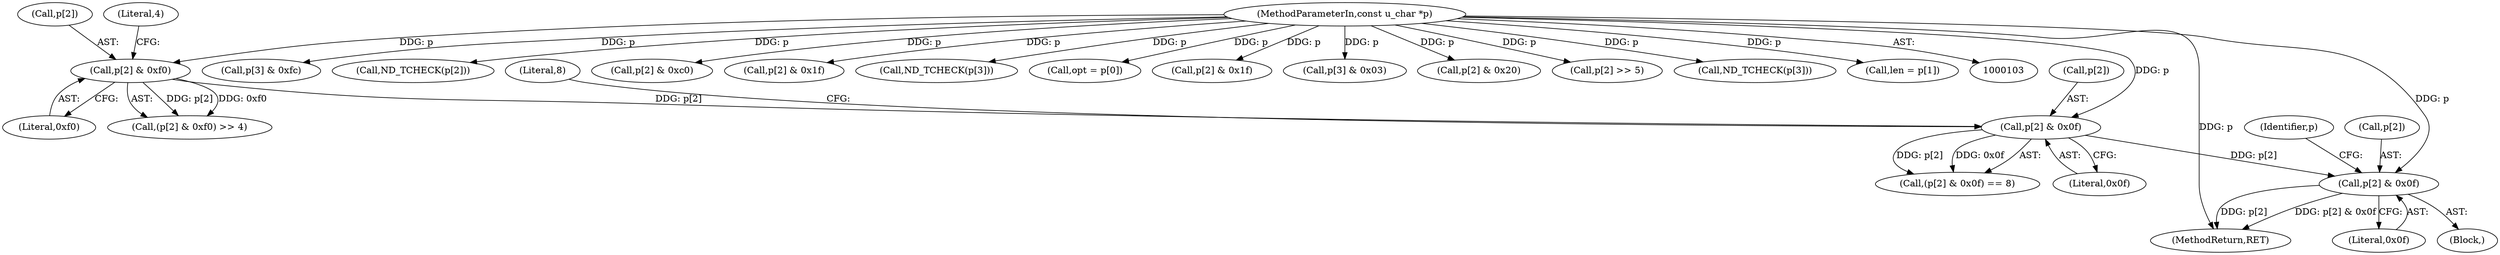 digraph "0_tcpdump_7029d15f148ef24bb7c6668bc640f5470d085e5a_0@array" {
"1000294" [label="(Call,p[2] & 0x0f)"];
"1000285" [label="(Call,p[2] & 0x0f)"];
"1000276" [label="(Call,p[2] & 0xf0)"];
"1000105" [label="(MethodParameterIn,const u_char *p)"];
"1000285" [label="(Call,p[2] & 0x0f)"];
"1000284" [label="(Call,(p[2] & 0x0f) == 8)"];
"1000105" [label="(MethodParameterIn,const u_char *p)"];
"1000301" [label="(Call,p[3] & 0xfc)"];
"1000290" [label="(Literal,8)"];
"1000184" [label="(Call,ND_TCHECK(p[2]))"];
"1000281" [label="(Literal,4)"];
"1000228" [label="(Call,p[2] & 0xc0)"];
"1000244" [label="(Call,p[2] & 0x1f)"];
"1000298" [label="(Literal,0x0f)"];
"1000265" [label="(Call,ND_TCHECK(p[3]))"];
"1000303" [label="(Identifier,p)"];
"1000286" [label="(Call,p[2])"];
"1000277" [label="(Call,p[2])"];
"1000125" [label="(Call,opt = p[0])"];
"1000295" [label="(Call,p[2])"];
"1000199" [label="(Call,p[2] & 0x1f)"];
"1000280" [label="(Literal,0xf0)"];
"1000275" [label="(Call,(p[2] & 0xf0) >> 4)"];
"1000293" [label="(Block,)"];
"1000307" [label="(Call,p[3] & 0x03)"];
"1000276" [label="(Call,p[2] & 0xf0)"];
"1000236" [label="(Call,p[2] & 0x20)"];
"1000369" [label="(MethodReturn,RET)"];
"1000294" [label="(Call,p[2] & 0x0f)"];
"1000289" [label="(Literal,0x0f)"];
"1000194" [label="(Call,p[2] >> 5)"];
"1000217" [label="(Call,ND_TCHECK(p[3]))"];
"1000120" [label="(Call,len = p[1])"];
"1000294" -> "1000293"  [label="AST: "];
"1000294" -> "1000298"  [label="CFG: "];
"1000295" -> "1000294"  [label="AST: "];
"1000298" -> "1000294"  [label="AST: "];
"1000303" -> "1000294"  [label="CFG: "];
"1000294" -> "1000369"  [label="DDG: p[2] & 0x0f"];
"1000294" -> "1000369"  [label="DDG: p[2]"];
"1000285" -> "1000294"  [label="DDG: p[2]"];
"1000105" -> "1000294"  [label="DDG: p"];
"1000285" -> "1000284"  [label="AST: "];
"1000285" -> "1000289"  [label="CFG: "];
"1000286" -> "1000285"  [label="AST: "];
"1000289" -> "1000285"  [label="AST: "];
"1000290" -> "1000285"  [label="CFG: "];
"1000285" -> "1000284"  [label="DDG: p[2]"];
"1000285" -> "1000284"  [label="DDG: 0x0f"];
"1000276" -> "1000285"  [label="DDG: p[2]"];
"1000105" -> "1000285"  [label="DDG: p"];
"1000276" -> "1000275"  [label="AST: "];
"1000276" -> "1000280"  [label="CFG: "];
"1000277" -> "1000276"  [label="AST: "];
"1000280" -> "1000276"  [label="AST: "];
"1000281" -> "1000276"  [label="CFG: "];
"1000276" -> "1000275"  [label="DDG: p[2]"];
"1000276" -> "1000275"  [label="DDG: 0xf0"];
"1000105" -> "1000276"  [label="DDG: p"];
"1000105" -> "1000103"  [label="AST: "];
"1000105" -> "1000369"  [label="DDG: p"];
"1000105" -> "1000120"  [label="DDG: p"];
"1000105" -> "1000125"  [label="DDG: p"];
"1000105" -> "1000184"  [label="DDG: p"];
"1000105" -> "1000194"  [label="DDG: p"];
"1000105" -> "1000199"  [label="DDG: p"];
"1000105" -> "1000217"  [label="DDG: p"];
"1000105" -> "1000228"  [label="DDG: p"];
"1000105" -> "1000236"  [label="DDG: p"];
"1000105" -> "1000244"  [label="DDG: p"];
"1000105" -> "1000265"  [label="DDG: p"];
"1000105" -> "1000301"  [label="DDG: p"];
"1000105" -> "1000307"  [label="DDG: p"];
}

